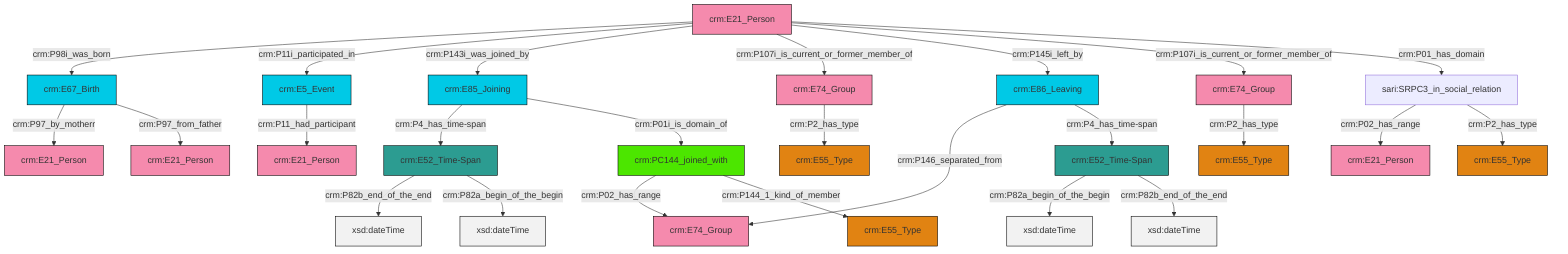 graph TD
classDef Literal fill:#f2f2f2,stroke:#000000;
classDef CRM_Entity fill:#FFFFFF,stroke:#000000;
classDef Temporal_Entity fill:#00C9E6, stroke:#000000;
classDef Type fill:#E18312, stroke:#000000;
classDef Time-Span fill:#2C9C91, stroke:#000000;
classDef Appellation fill:#FFEB7F, stroke:#000000;
classDef Place fill:#008836, stroke:#000000;
classDef Persistent_Item fill:#B266B2, stroke:#000000;
classDef Conceptual_Object fill:#FFD700, stroke:#000000;
classDef Physical_Thing fill:#D2B48C, stroke:#000000;
classDef Actor fill:#f58aad, stroke:#000000;
classDef PC_Classes fill:#4ce600, stroke:#000000;
classDef Multi fill:#cccccc,stroke:#000000;

4["crm:E21_Person"]:::Actor -->|crm:P98i_was_born| 5["crm:E67_Birth"]:::Temporal_Entity
8["crm:E86_Leaving"]:::Temporal_Entity -->|crm:P146_separated_from| 9["crm:E74_Group"]:::Actor
12["crm:E52_Time-Span"]:::Time-Span -->|crm:P82a_begin_of_the_begin| 13[xsd:dateTime]:::Literal
23["crm:PC144_joined_with"]:::PC_Classes -->|crm:P02_has_range| 9["crm:E74_Group"]:::Actor
2["sari:SRPC3_in_social_relation"]:::Default -->|crm:P02_has_range| 28["crm:E21_Person"]:::Actor
8["crm:E86_Leaving"]:::Temporal_Entity -->|crm:P4_has_time-span| 12["crm:E52_Time-Span"]:::Time-Span
30["crm:E85_Joining"]:::Temporal_Entity -->|crm:P4_has_time-span| 33["crm:E52_Time-Span"]:::Time-Span
21["crm:E74_Group"]:::Actor -->|crm:P2_has_type| 0["crm:E55_Type"]:::Type
33["crm:E52_Time-Span"]:::Time-Span -->|crm:P82b_end_of_the_end| 35[xsd:dateTime]:::Literal
5["crm:E67_Birth"]:::Temporal_Entity -->|crm:P97_by_motherr| 24["crm:E21_Person"]:::Actor
5["crm:E67_Birth"]:::Temporal_Entity -->|crm:P97_from_father| 37["crm:E21_Person"]:::Actor
23["crm:PC144_joined_with"]:::PC_Classes -->|crm:P144_1_kind_of_member| 17["crm:E55_Type"]:::Type
30["crm:E85_Joining"]:::Temporal_Entity -->|crm:P01i_is_domain_of| 23["crm:PC144_joined_with"]:::PC_Classes
4["crm:E21_Person"]:::Actor -->|crm:P11i_participated_in| 10["crm:E5_Event"]:::Temporal_Entity
4["crm:E21_Person"]:::Actor -->|crm:P143i_was_joined_by| 30["crm:E85_Joining"]:::Temporal_Entity
4["crm:E21_Person"]:::Actor -->|crm:P107i_is_current_or_former_member_of| 21["crm:E74_Group"]:::Actor
4["crm:E21_Person"]:::Actor -->|crm:P145i_left_by| 8["crm:E86_Leaving"]:::Temporal_Entity
4["crm:E21_Person"]:::Actor -->|crm:P107i_is_current_or_former_member_of| 40["crm:E74_Group"]:::Actor
4["crm:E21_Person"]:::Actor -->|crm:P01_has_domain| 2["sari:SRPC3_in_social_relation"]:::Default
40["crm:E74_Group"]:::Actor -->|crm:P2_has_type| 19["crm:E55_Type"]:::Type
33["crm:E52_Time-Span"]:::Time-Span -->|crm:P82a_begin_of_the_begin| 45[xsd:dateTime]:::Literal
12["crm:E52_Time-Span"]:::Time-Span -->|crm:P82b_end_of_the_end| 46[xsd:dateTime]:::Literal
10["crm:E5_Event"]:::Temporal_Entity -->|crm:P11_had_participant| 6["crm:E21_Person"]:::Actor
2["sari:SRPC3_in_social_relation"]:::Default -->|crm:P2_has_type| 15["crm:E55_Type"]:::Type